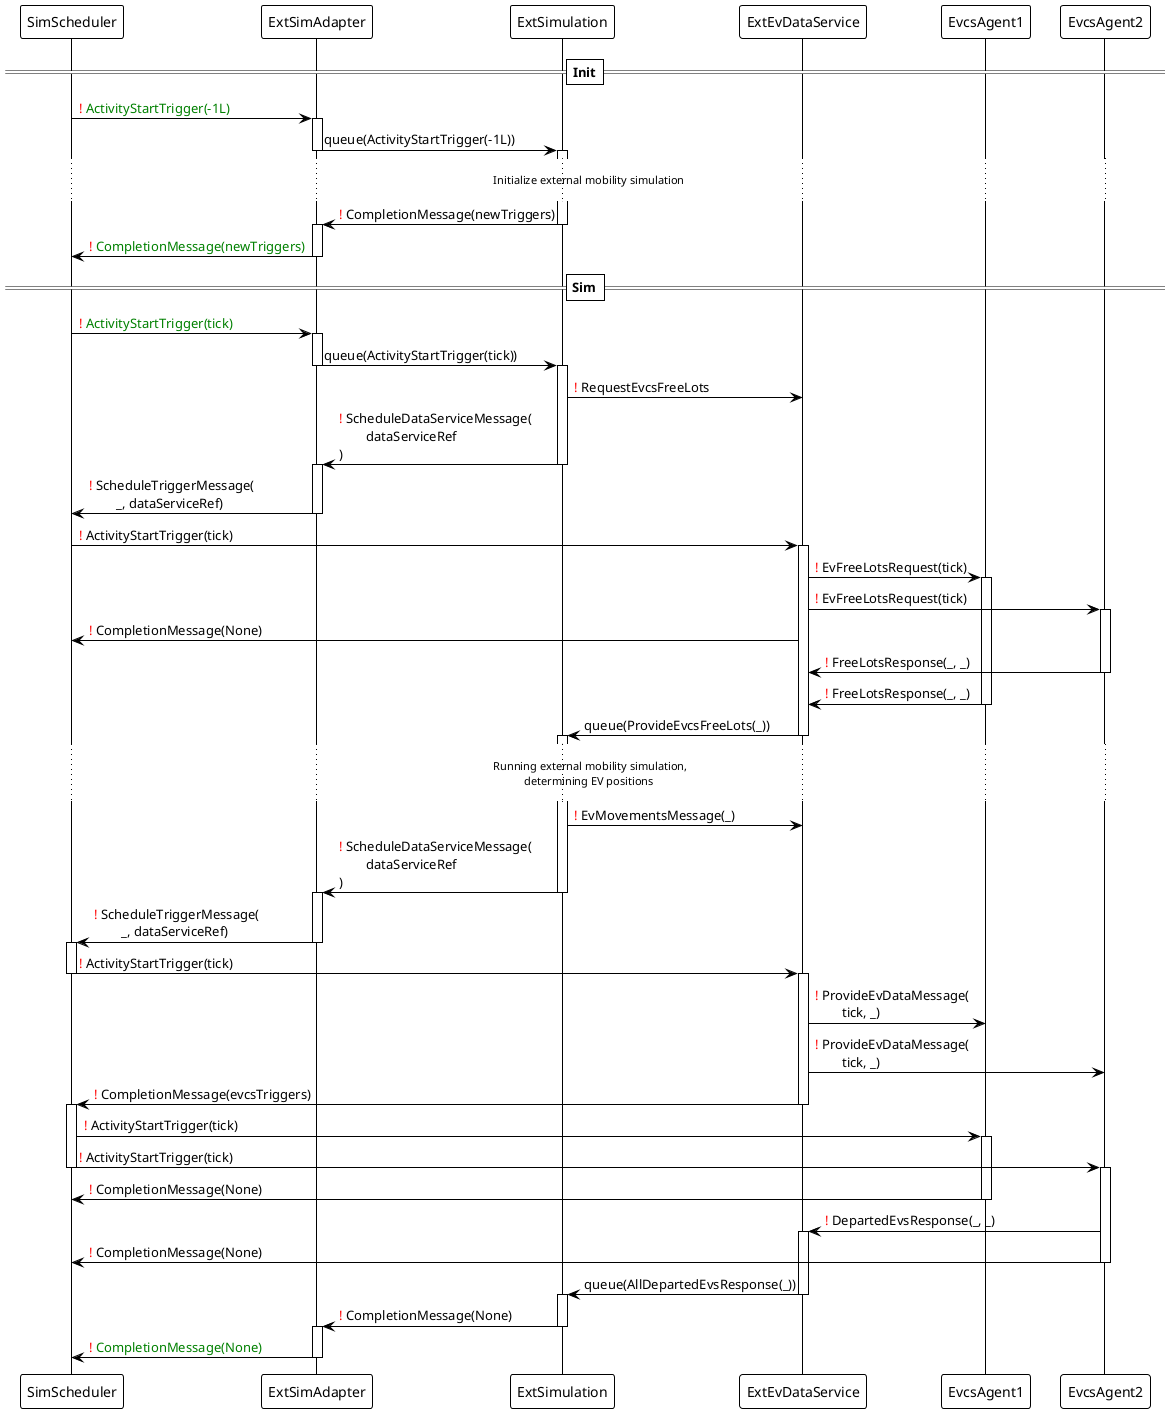 @startuml

!theme plain

==Init==
SimScheduler -> ExtSimAdapter: <font color=red>!</font> <font color=green>ActivityStartTrigger(-1L)</font>
activate ExtSimAdapter

ExtSimAdapter -> ExtSimulation: queue(ActivityStartTrigger(-1L))
deactivate ExtSimAdapter
activate ExtSimulation
... Initialize external mobility simulation ...

ExtSimulation -> ExtSimAdapter: <font color=red>!</font> CompletionMessage(newTriggers)
deactivate ExtSimulation
activate ExtSimAdapter

ExtSimAdapter -> SimScheduler: <font color=red>!</font> <font color=green>CompletionMessage(newTriggers)</font>
deactivate ExtSimAdapter

==Sim==
SimScheduler -> ExtSimAdapter: <font color=red>!</font> <font color=green>ActivityStartTrigger(tick)</font>
activate ExtSimAdapter

ExtSimAdapter -> ExtSimulation: queue(ActivityStartTrigger(tick))
deactivate ExtSimAdapter

activate ExtSimulation
ExtSimulation -> ExtEvDataService: <font color=red>!</font> RequestEvcsFreeLots
ExtSimulation -> ExtSimAdapter: <font color=red>!</font> ScheduleDataServiceMessage(\n\tdataServiceRef\n)
deactivate ExtSimulation

activate ExtSimAdapter
ExtSimAdapter -> SimScheduler: <font color=red>!</font> ScheduleTriggerMessage(\n\t_, dataServiceRef)
deactivate ExtSimAdapter

SimScheduler -> ExtEvDataService: <font color=red>!</font> ActivityStartTrigger(tick)
activate ExtEvDataService
ExtEvDataService -> EvcsAgent1: <font color=red>!</font> EvFreeLotsRequest(tick)
activate EvcsAgent1
ExtEvDataService -> EvcsAgent2: <font color=red>!</font> EvFreeLotsRequest(tick)
activate EvcsAgent2

ExtEvDataService -> SimScheduler: <font color=red>!</font> CompletionMessage(None)

EvcsAgent2 -> ExtEvDataService: <font color=red>!</font> FreeLotsResponse(_, _)
deactivate EvcsAgent2
EvcsAgent1 -> ExtEvDataService: <font color=red>!</font> FreeLotsResponse(_, _)
deactivate EvcsAgent1
ExtEvDataService -> ExtSimulation: queue(ProvideEvcsFreeLots(_))
deactivate ExtEvDataService

activate ExtSimulation
... Running external mobility simulation,\n determining EV positions ...
ExtSimulation -> ExtEvDataService: <font color=red>!</font> EvMovementsMessage(_)
ExtSimulation -> ExtSimAdapter: <font color=red>!</font> ScheduleDataServiceMessage(\n\tdataServiceRef\n)
deactivate ExtSimulation

activate ExtSimAdapter
ExtSimAdapter -> SimScheduler: <font color=red>!</font> ScheduleTriggerMessage(\n\t_, dataServiceRef)
deactivate ExtSimAdapter

activate SimScheduler
SimScheduler -> ExtEvDataService: <font color=red>!</font> ActivityStartTrigger(tick)
deactivate SimScheduler

activate ExtEvDataService
ExtEvDataService -> EvcsAgent1: <font color=red>!</font> ProvideEvDataMessage(\n\ttick, _)
ExtEvDataService -> EvcsAgent2: <font color=red>!</font> ProvideEvDataMessage(\n\ttick, _)
ExtEvDataService -> SimScheduler: <font color=red>!</font> CompletionMessage(evcsTriggers)
deactivate ExtEvDataService

activate SimScheduler
SimScheduler -> EvcsAgent1: <font color=red>!</font> ActivityStartTrigger(tick)
activate EvcsAgent1
SimScheduler -> EvcsAgent2: <font color=red>!</font> ActivityStartTrigger(tick)
deactivate SimScheduler

activate EvcsAgent2
EvcsAgent1 -> SimScheduler: <font color=red>!</font> CompletionMessage(None)
deactivate EvcsAgent1

EvcsAgent2 -> ExtEvDataService: <font color=red>!</font> DepartedEvsResponse(_, _)
activate ExtEvDataService
EvcsAgent2 -> SimScheduler: <font color=red>!</font> CompletionMessage(None)
deactivate EvcsAgent2

ExtEvDataService -> ExtSimulation: queue(AllDepartedEvsResponse(_))
deactivate ExtEvDataService

activate ExtSimulation
ExtSimulation -> ExtSimAdapter: <font color=red>!</font> CompletionMessage(None)
deactivate ExtSimulation

activate ExtSimAdapter
ExtSimAdapter -> SimScheduler: <font color=red>!</font> <font color=green>CompletionMessage(None)</font>
deactivate ExtSimAdapter

@enduml